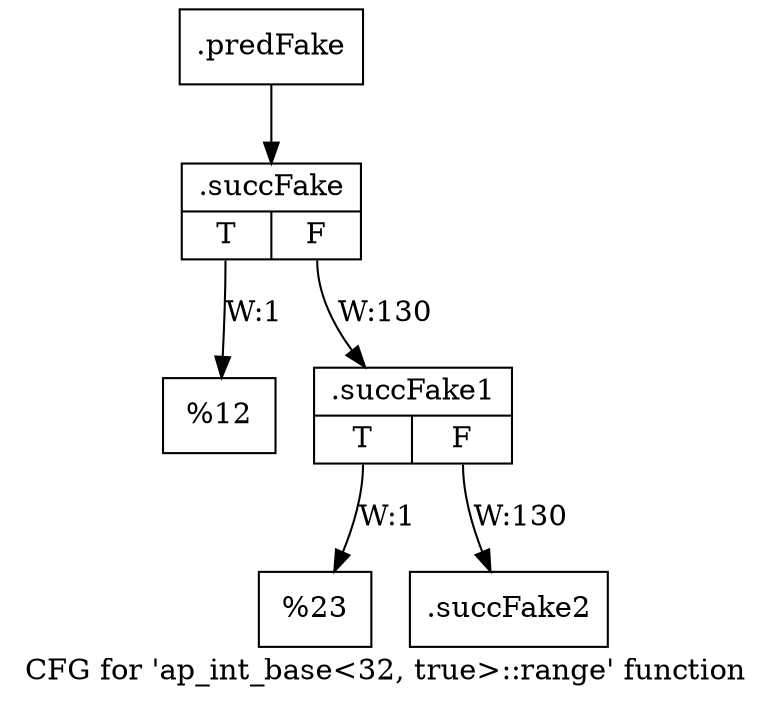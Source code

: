 digraph "CFG for 'ap_int_base\<32, true\>::range' function" {
	label="CFG for 'ap_int_base\<32, true\>::range' function";

	Node0x4668530 [shape=record,filename="",linenumber="",label="{.predFake}"];
	Node0x4668530 -> Node0x484ce90[ callList="" memoryops="" filename="/media/miguel/NewVolume/Linux/Xilinx/Vitis_HLS/2020.2/include/ap_int_base.h" execusionnum="129"];
	Node0x484ce90 [shape=record,filename="/media/miguel/NewVolume/Linux/Xilinx/Vitis_HLS/2020.2/include/ap_int_base.h",linenumber="897",label="{.succFake|{<s0>T|<s1>F}}"];
	Node0x484ce90:s0 -> Node0x46685d0[label="W:1"];
	Node0x484ce90:s1 -> Node0x4845350[label="W:130" callList="" memoryops="" filename="/media/miguel/NewVolume/Linux/Xilinx/Vitis_HLS/2020.2/include/ap_int_base.h" execusionnum="129"];
	Node0x46685d0 [shape=record,filename="/media/miguel/NewVolume/Linux/Xilinx/Vitis_HLS/2020.2/include/ap_int_base.h",linenumber="897",label="{%12}"];
	Node0x4845350 [shape=record,filename="/media/miguel/NewVolume/Linux/Xilinx/Vitis_HLS/2020.2/include/ap_int_base.h",linenumber="898",label="{.succFake1|{<s0>T|<s1>F}}"];
	Node0x4845350:s0 -> Node0x4668710[label="W:1"];
	Node0x4845350:s1 -> Node0x48453a0[label="W:130" callList="" memoryops="" filename="/media/miguel/NewVolume/Linux/Xilinx/Vitis_HLS/2020.2/include/ap_int_base.h" execusionnum="129"];
	Node0x4668710 [shape=record,filename="/media/miguel/NewVolume/Linux/Xilinx/Vitis_HLS/2020.2/include/ap_int_base.h",linenumber="898",label="{%23}"];
	Node0x48453a0 [shape=record,filename="/media/miguel/NewVolume/Linux/Xilinx/Vitis_HLS/2020.2/include/ap_int_base.h",linenumber="899",label="{.succFake2}"];
}
